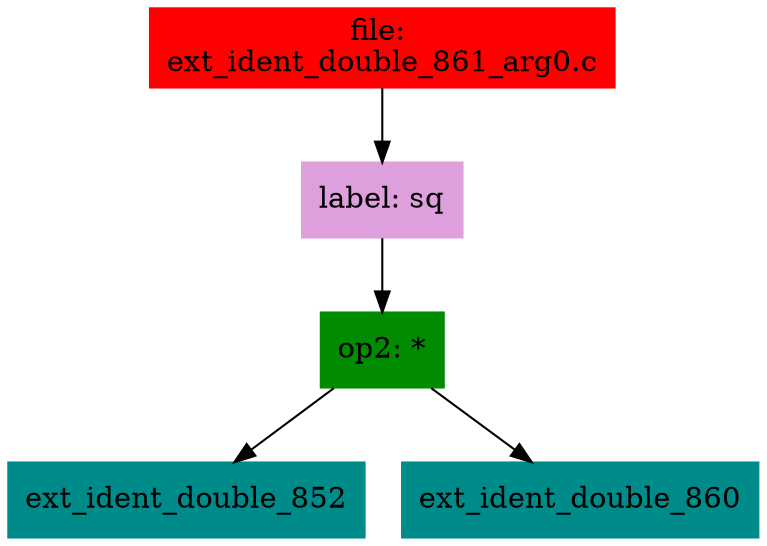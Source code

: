 digraph G {
node [shape=box]

0 [label="file: 
ext_ident_double_861_arg0.c",color=red, style=filled]
1 [label="label: sq",color=plum, style=filled]
0 -> 1
2 [label="op2: *",color=green4, style=filled]
1 -> 2
3 [label="ext_ident_double_852",color=cyan4, style=filled]
2 -> 3
293 [label="ext_ident_double_860",color=cyan4, style=filled]
2 -> 293


}

